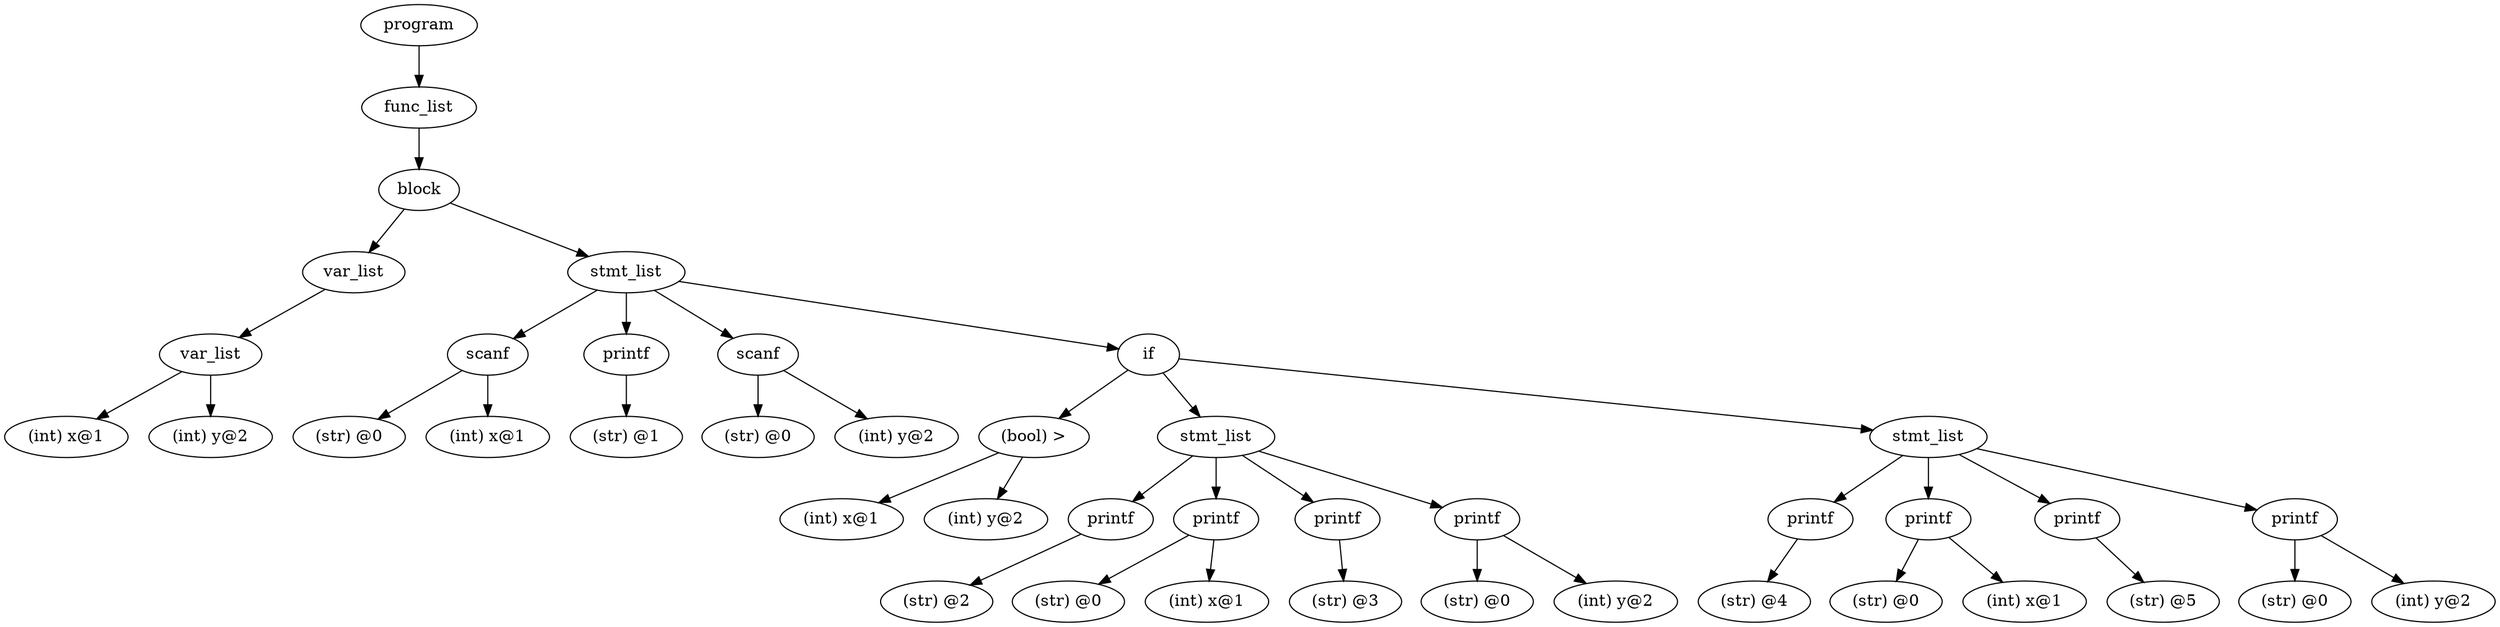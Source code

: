 digraph {
graph [ordering="out"];
node0[label="program"];
node1[label="func_list"];
node2[label="block"];
node3[label="var_list"];
node4[label="var_list"];
node5[label="(int) x@1"];
node4 -> node5;
node6[label="(int) y@2"];
node4 -> node6;
node3 -> node4;
node2 -> node3;
node7[label="stmt_list"];
node8[label="scanf"];
node9[label="(str) @0"];
node8 -> node9;
node10[label="(int) x@1"];
node8 -> node10;
node7 -> node8;
node11[label="printf"];
node12[label="(str) @1"];
node11 -> node12;
node7 -> node11;
node13[label="scanf"];
node14[label="(str) @0"];
node13 -> node14;
node15[label="(int) y@2"];
node13 -> node15;
node7 -> node13;
node16[label="if"];
node17[label="(bool) >"];
node18[label="(int) x@1"];
node17 -> node18;
node19[label="(int) y@2"];
node17 -> node19;
node16 -> node17;
node20[label="stmt_list"];
node21[label="printf"];
node22[label="(str) @2"];
node21 -> node22;
node20 -> node21;
node23[label="printf"];
node24[label="(str) @0"];
node23 -> node24;
node25[label="(int) x@1"];
node23 -> node25;
node20 -> node23;
node26[label="printf"];
node27[label="(str) @3"];
node26 -> node27;
node20 -> node26;
node28[label="printf"];
node29[label="(str) @0"];
node28 -> node29;
node30[label="(int) y@2"];
node28 -> node30;
node20 -> node28;
node16 -> node20;
node31[label="stmt_list"];
node32[label="printf"];
node33[label="(str) @4"];
node32 -> node33;
node31 -> node32;
node34[label="printf"];
node35[label="(str) @0"];
node34 -> node35;
node36[label="(int) x@1"];
node34 -> node36;
node31 -> node34;
node37[label="printf"];
node38[label="(str) @5"];
node37 -> node38;
node31 -> node37;
node39[label="printf"];
node40[label="(str) @0"];
node39 -> node40;
node41[label="(int) y@2"];
node39 -> node41;
node31 -> node39;
node16 -> node31;
node7 -> node16;
node2 -> node7;
node1 -> node2;
node0 -> node1;
}
